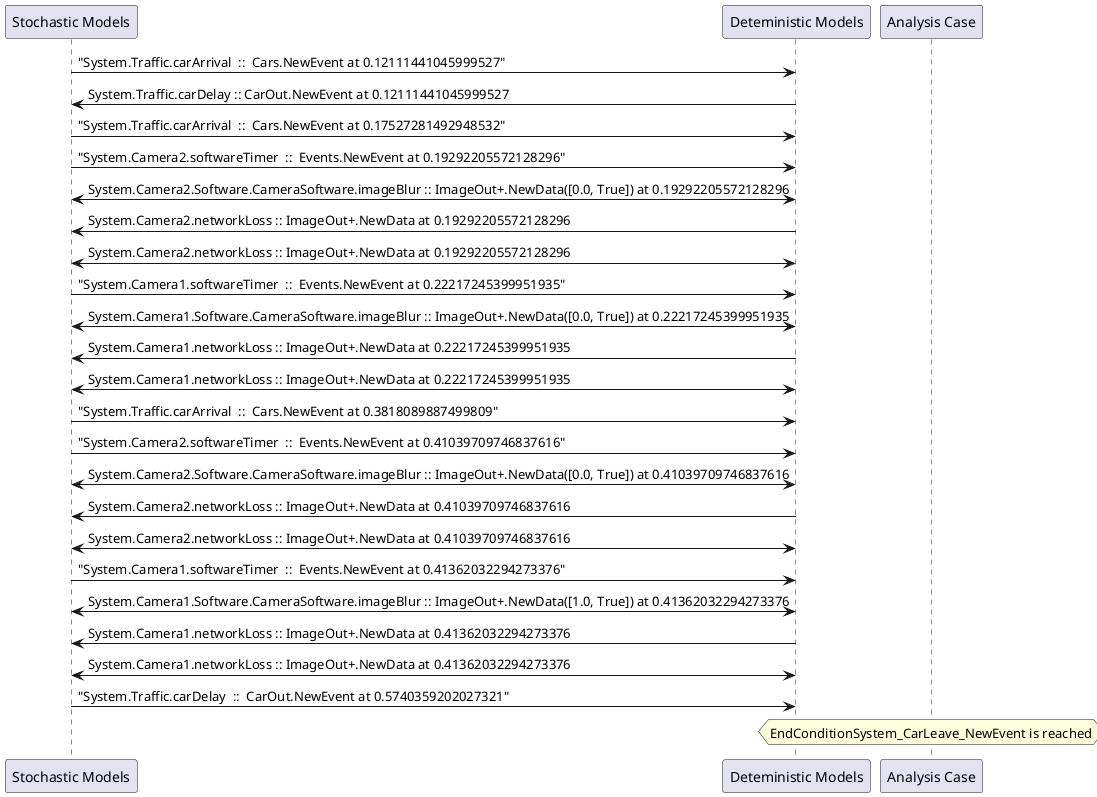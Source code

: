 
	@startuml
	participant "Stochastic Models" as stochmodel
	participant "Deteministic Models" as detmodel
	participant "Analysis Case" as analysis
	{22793_stop} stochmodel -> detmodel : "System.Traffic.carArrival  ::  Cars.NewEvent at 0.12111441045999527"
{22803_start} detmodel -> stochmodel : System.Traffic.carDelay :: CarOut.NewEvent at 0.12111441045999527
{22794_stop} stochmodel -> detmodel : "System.Traffic.carArrival  ::  Cars.NewEvent at 0.17527281492948532"
{22777_stop} stochmodel -> detmodel : "System.Camera2.softwareTimer  ::  Events.NewEvent at 0.19292205572128296"
detmodel <-> stochmodel : System.Camera2.Software.CameraSoftware.imageBlur :: ImageOut+.NewData([0.0, True]) at 0.19292205572128296
detmodel -> stochmodel : System.Camera2.networkLoss :: ImageOut+.NewData at 0.19292205572128296
detmodel <-> stochmodel : System.Camera2.networkLoss :: ImageOut+.NewData at 0.19292205572128296
{22762_stop} stochmodel -> detmodel : "System.Camera1.softwareTimer  ::  Events.NewEvent at 0.22217245399951935"
detmodel <-> stochmodel : System.Camera1.Software.CameraSoftware.imageBlur :: ImageOut+.NewData([0.0, True]) at 0.22217245399951935
detmodel -> stochmodel : System.Camera1.networkLoss :: ImageOut+.NewData at 0.22217245399951935
detmodel <-> stochmodel : System.Camera1.networkLoss :: ImageOut+.NewData at 0.22217245399951935
{22795_stop} stochmodel -> detmodel : "System.Traffic.carArrival  ::  Cars.NewEvent at 0.3818089887499809"
{22778_stop} stochmodel -> detmodel : "System.Camera2.softwareTimer  ::  Events.NewEvent at 0.41039709746837616"
detmodel <-> stochmodel : System.Camera2.Software.CameraSoftware.imageBlur :: ImageOut+.NewData([0.0, True]) at 0.41039709746837616
detmodel -> stochmodel : System.Camera2.networkLoss :: ImageOut+.NewData at 0.41039709746837616
detmodel <-> stochmodel : System.Camera2.networkLoss :: ImageOut+.NewData at 0.41039709746837616
{22763_stop} stochmodel -> detmodel : "System.Camera1.softwareTimer  ::  Events.NewEvent at 0.41362032294273376"
detmodel <-> stochmodel : System.Camera1.Software.CameraSoftware.imageBlur :: ImageOut+.NewData([1.0, True]) at 0.41362032294273376
detmodel -> stochmodel : System.Camera1.networkLoss :: ImageOut+.NewData at 0.41362032294273376
detmodel <-> stochmodel : System.Camera1.networkLoss :: ImageOut+.NewData at 0.41362032294273376
{22803_stop} stochmodel -> detmodel : "System.Traffic.carDelay  ::  CarOut.NewEvent at 0.5740359202027321"
{22803_start} <-> {22803_stop} : delay
hnote over analysis 
EndConditionSystem_CarLeave_NewEvent is reached
endnote
@enduml